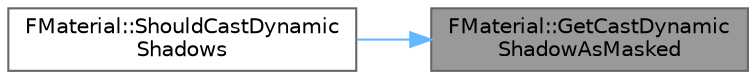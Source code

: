digraph "FMaterial::GetCastDynamicShadowAsMasked"
{
 // INTERACTIVE_SVG=YES
 // LATEX_PDF_SIZE
  bgcolor="transparent";
  edge [fontname=Helvetica,fontsize=10,labelfontname=Helvetica,labelfontsize=10];
  node [fontname=Helvetica,fontsize=10,shape=box,height=0.2,width=0.4];
  rankdir="RL";
  Node1 [id="Node000001",label="FMaterial::GetCastDynamic\lShadowAsMasked",height=0.2,width=0.4,color="gray40", fillcolor="grey60", style="filled", fontcolor="black",tooltip=" "];
  Node1 -> Node2 [id="edge1_Node000001_Node000002",dir="back",color="steelblue1",style="solid",tooltip=" "];
  Node2 [id="Node000002",label="FMaterial::ShouldCastDynamic\lShadows",height=0.2,width=0.4,color="grey40", fillcolor="white", style="filled",URL="$db/d78/classFMaterial.html#aa43c8966f14f208967c711c1331e15fd",tooltip="Returns whether this material should be considered for casting dynamic shadows."];
}
